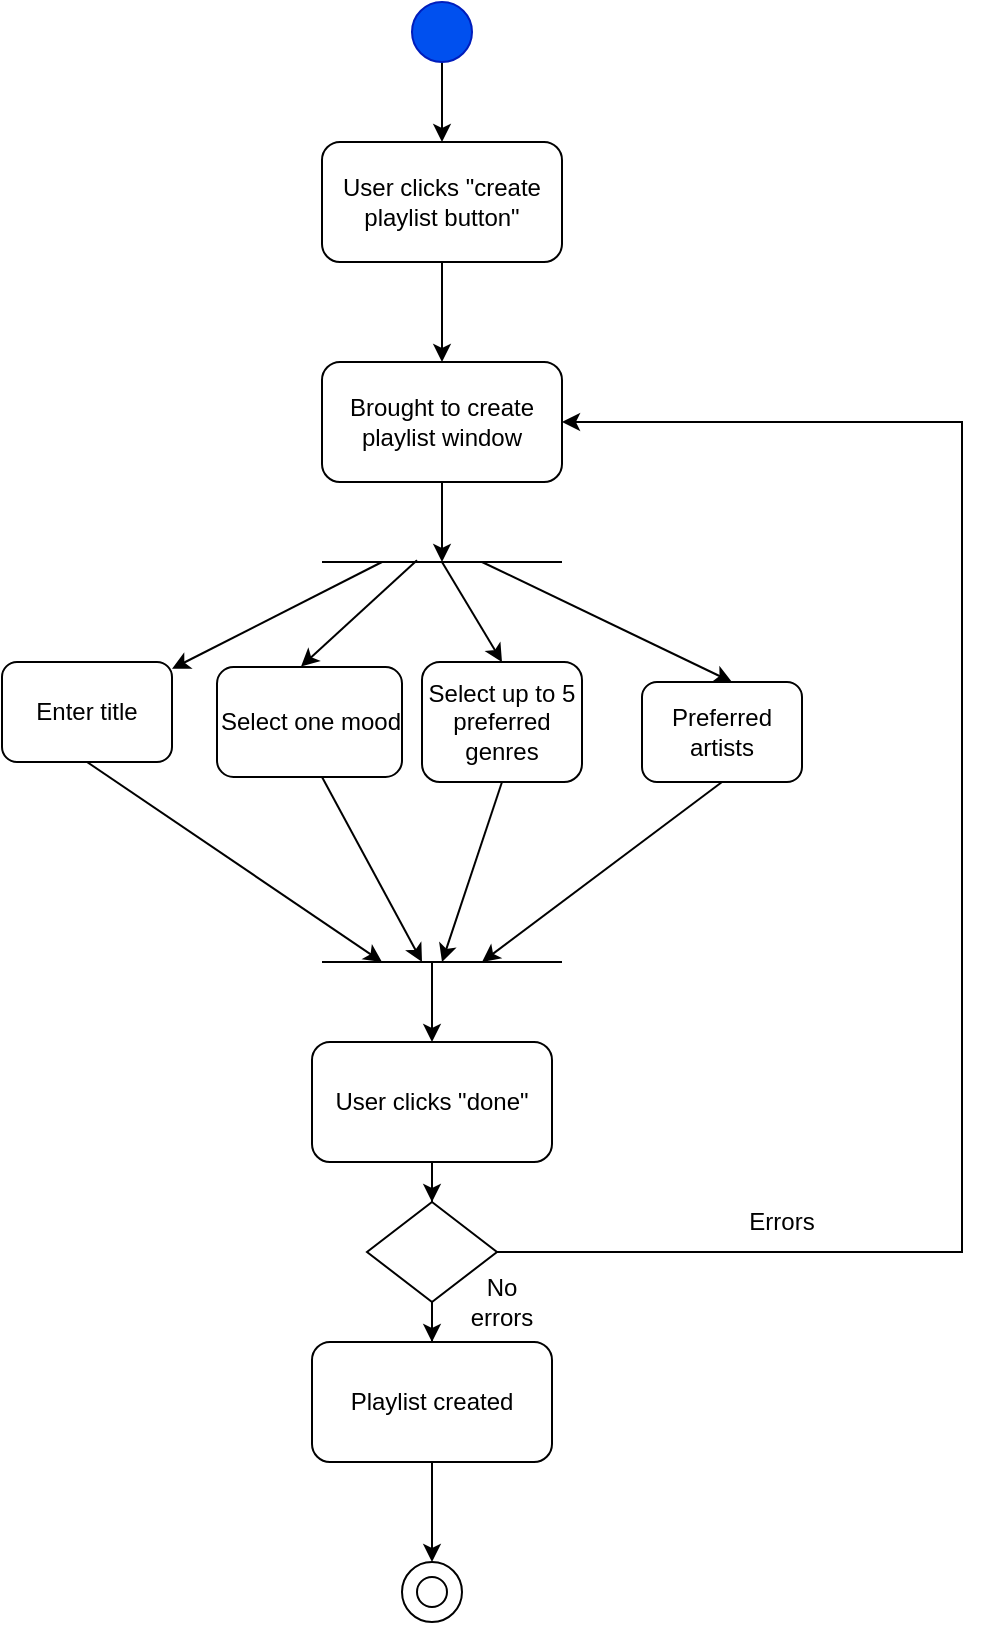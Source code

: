 <mxfile version="13.5.4" type="github">
  <diagram id="1zE0CY0DRsBAxS0jNYkQ" name="Page-1">
    <mxGraphModel dx="1483" dy="829" grid="1" gridSize="10" guides="1" tooltips="1" connect="1" arrows="1" fold="1" page="1" pageScale="1" pageWidth="850" pageHeight="1100" math="0" shadow="0">
      <root>
        <mxCell id="0" />
        <mxCell id="1" parent="0" />
        <mxCell id="owZdXx2rTR2LN0gb4Scp-3" value="" style="edgeStyle=orthogonalEdgeStyle;rounded=0;orthogonalLoop=1;jettySize=auto;html=1;" parent="1" source="owZdXx2rTR2LN0gb4Scp-1" target="owZdXx2rTR2LN0gb4Scp-2" edge="1">
          <mxGeometry relative="1" as="geometry" />
        </mxCell>
        <mxCell id="owZdXx2rTR2LN0gb4Scp-1" value="" style="ellipse;whiteSpace=wrap;html=1;aspect=fixed;fillColor=#0050ef;strokeColor=#001DBC;fontColor=#ffffff;" parent="1" vertex="1">
          <mxGeometry x="325" y="80" width="30" height="30" as="geometry" />
        </mxCell>
        <mxCell id="owZdXx2rTR2LN0gb4Scp-9" value="" style="edgeStyle=orthogonalEdgeStyle;rounded=0;orthogonalLoop=1;jettySize=auto;html=1;" parent="1" source="owZdXx2rTR2LN0gb4Scp-2" target="owZdXx2rTR2LN0gb4Scp-8" edge="1">
          <mxGeometry relative="1" as="geometry" />
        </mxCell>
        <mxCell id="owZdXx2rTR2LN0gb4Scp-2" value="User clicks &quot;create playlist button&quot;" style="rounded=1;whiteSpace=wrap;html=1;" parent="1" vertex="1">
          <mxGeometry x="280" y="150" width="120" height="60" as="geometry" />
        </mxCell>
        <mxCell id="owZdXx2rTR2LN0gb4Scp-8" value="Brought to create playlist window" style="rounded=1;whiteSpace=wrap;html=1;" parent="1" vertex="1">
          <mxGeometry x="280" y="260" width="120" height="60" as="geometry" />
        </mxCell>
        <mxCell id="owZdXx2rTR2LN0gb4Scp-12" value="Enter title" style="rounded=1;whiteSpace=wrap;html=1;" parent="1" vertex="1">
          <mxGeometry x="120" y="410" width="85" height="50" as="geometry" />
        </mxCell>
        <mxCell id="owZdXx2rTR2LN0gb4Scp-13" value="Select up to 5 preferred genres" style="rounded=1;whiteSpace=wrap;html=1;" parent="1" vertex="1">
          <mxGeometry x="330" y="410" width="80" height="60" as="geometry" />
        </mxCell>
        <mxCell id="owZdXx2rTR2LN0gb4Scp-14" value="Preferred artists" style="rounded=1;whiteSpace=wrap;html=1;" parent="1" vertex="1">
          <mxGeometry x="440" y="420" width="80" height="50" as="geometry" />
        </mxCell>
        <mxCell id="owZdXx2rTR2LN0gb4Scp-20" value="" style="endArrow=none;html=1;" parent="1" edge="1">
          <mxGeometry width="50" height="50" relative="1" as="geometry">
            <mxPoint x="280" y="360" as="sourcePoint" />
            <mxPoint x="400" y="360" as="targetPoint" />
          </mxGeometry>
        </mxCell>
        <mxCell id="owZdXx2rTR2LN0gb4Scp-24" value="" style="endArrow=classic;html=1;" parent="1" target="owZdXx2rTR2LN0gb4Scp-12" edge="1">
          <mxGeometry width="50" height="50" relative="1" as="geometry">
            <mxPoint x="310" y="360" as="sourcePoint" />
            <mxPoint x="400" y="560" as="targetPoint" />
          </mxGeometry>
        </mxCell>
        <mxCell id="owZdXx2rTR2LN0gb4Scp-25" value="" style="endArrow=classic;html=1;entryX=0.5;entryY=0;entryDx=0;entryDy=0;" parent="1" target="owZdXx2rTR2LN0gb4Scp-13" edge="1">
          <mxGeometry width="50" height="50" relative="1" as="geometry">
            <mxPoint x="340" y="360" as="sourcePoint" />
            <mxPoint x="380" y="530" as="targetPoint" />
          </mxGeometry>
        </mxCell>
        <mxCell id="owZdXx2rTR2LN0gb4Scp-27" value="" style="endArrow=classic;html=1;entryX=0.5;entryY=0;entryDx=0;entryDy=0;" parent="1" edge="1">
          <mxGeometry width="50" height="50" relative="1" as="geometry">
            <mxPoint x="360" y="360" as="sourcePoint" />
            <mxPoint x="485" y="420" as="targetPoint" />
          </mxGeometry>
        </mxCell>
        <mxCell id="owZdXx2rTR2LN0gb4Scp-31" value="" style="endArrow=classic;html=1;exitX=0.5;exitY=1;exitDx=0;exitDy=0;" parent="1" source="owZdXx2rTR2LN0gb4Scp-8" edge="1">
          <mxGeometry width="50" height="50" relative="1" as="geometry">
            <mxPoint x="460" y="300" as="sourcePoint" />
            <mxPoint x="340" y="360" as="targetPoint" />
          </mxGeometry>
        </mxCell>
        <mxCell id="owZdXx2rTR2LN0gb4Scp-32" value="" style="endArrow=none;html=1;" parent="1" edge="1">
          <mxGeometry width="50" height="50" relative="1" as="geometry">
            <mxPoint x="280" y="560" as="sourcePoint" />
            <mxPoint x="400" y="560" as="targetPoint" />
          </mxGeometry>
        </mxCell>
        <mxCell id="owZdXx2rTR2LN0gb4Scp-35" value="" style="endArrow=classic;html=1;exitX=0.5;exitY=1;exitDx=0;exitDy=0;" parent="1" source="owZdXx2rTR2LN0gb4Scp-12" edge="1">
          <mxGeometry width="50" height="50" relative="1" as="geometry">
            <mxPoint x="330" y="550" as="sourcePoint" />
            <mxPoint x="310" y="560" as="targetPoint" />
          </mxGeometry>
        </mxCell>
        <mxCell id="owZdXx2rTR2LN0gb4Scp-36" value="" style="endArrow=classic;html=1;exitX=0.5;exitY=1;exitDx=0;exitDy=0;" parent="1" source="owZdXx2rTR2LN0gb4Scp-13" edge="1">
          <mxGeometry width="50" height="50" relative="1" as="geometry">
            <mxPoint x="400" y="550" as="sourcePoint" />
            <mxPoint x="340" y="560" as="targetPoint" />
          </mxGeometry>
        </mxCell>
        <mxCell id="owZdXx2rTR2LN0gb4Scp-37" value="" style="endArrow=classic;html=1;exitX=0.5;exitY=1;exitDx=0;exitDy=0;" parent="1" source="owZdXx2rTR2LN0gb4Scp-14" edge="1">
          <mxGeometry width="50" height="50" relative="1" as="geometry">
            <mxPoint x="460" y="550" as="sourcePoint" />
            <mxPoint x="360" y="560" as="targetPoint" />
          </mxGeometry>
        </mxCell>
        <mxCell id="gYqPKJNiX3rPBvJ6yrOD-2" value="" style="edgeStyle=orthogonalEdgeStyle;rounded=0;orthogonalLoop=1;jettySize=auto;html=1;" edge="1" parent="1" source="owZdXx2rTR2LN0gb4Scp-39" target="gYqPKJNiX3rPBvJ6yrOD-1">
          <mxGeometry relative="1" as="geometry" />
        </mxCell>
        <mxCell id="owZdXx2rTR2LN0gb4Scp-39" value="&lt;div&gt;User clicks &quot;done&quot;&lt;/div&gt;" style="rounded=1;whiteSpace=wrap;html=1;" parent="1" vertex="1">
          <mxGeometry x="275" y="600" width="120" height="60" as="geometry" />
        </mxCell>
        <mxCell id="owZdXx2rTR2LN0gb4Scp-40" value="Playlist created" style="rounded=1;whiteSpace=wrap;html=1;" parent="1" vertex="1">
          <mxGeometry x="275" y="750" width="120" height="60" as="geometry" />
        </mxCell>
        <mxCell id="owZdXx2rTR2LN0gb4Scp-42" value="" style="ellipse;whiteSpace=wrap;html=1;aspect=fixed;" parent="1" vertex="1">
          <mxGeometry x="320" y="860" width="30" height="30" as="geometry" />
        </mxCell>
        <mxCell id="owZdXx2rTR2LN0gb4Scp-43" value="" style="ellipse;whiteSpace=wrap;html=1;aspect=fixed;" parent="1" vertex="1">
          <mxGeometry x="327.5" y="867.5" width="15" height="15" as="geometry" />
        </mxCell>
        <mxCell id="owZdXx2rTR2LN0gb4Scp-50" value="" style="endArrow=classic;html=1;exitX=0.5;exitY=1;exitDx=0;exitDy=0;entryX=0.5;entryY=0;entryDx=0;entryDy=0;" parent="1" source="owZdXx2rTR2LN0gb4Scp-40" target="owZdXx2rTR2LN0gb4Scp-42" edge="1">
          <mxGeometry width="50" height="50" relative="1" as="geometry">
            <mxPoint x="440" y="860" as="sourcePoint" />
            <mxPoint x="490" y="810" as="targetPoint" />
          </mxGeometry>
        </mxCell>
        <mxCell id="owZdXx2rTR2LN0gb4Scp-53" value="" style="endArrow=classic;html=1;entryX=0.5;entryY=0;entryDx=0;entryDy=0;" parent="1" target="owZdXx2rTR2LN0gb4Scp-39" edge="1">
          <mxGeometry width="50" height="50" relative="1" as="geometry">
            <mxPoint x="335" y="560" as="sourcePoint" />
            <mxPoint x="360" y="570" as="targetPoint" />
          </mxGeometry>
        </mxCell>
        <mxCell id="gYqPKJNiX3rPBvJ6yrOD-4" value="" style="edgeStyle=orthogonalEdgeStyle;rounded=0;orthogonalLoop=1;jettySize=auto;html=1;" edge="1" parent="1" source="gYqPKJNiX3rPBvJ6yrOD-1" target="owZdXx2rTR2LN0gb4Scp-40">
          <mxGeometry relative="1" as="geometry" />
        </mxCell>
        <mxCell id="gYqPKJNiX3rPBvJ6yrOD-6" style="edgeStyle=orthogonalEdgeStyle;rounded=0;orthogonalLoop=1;jettySize=auto;html=1;entryX=1;entryY=0.5;entryDx=0;entryDy=0;" edge="1" parent="1" source="gYqPKJNiX3rPBvJ6yrOD-1" target="owZdXx2rTR2LN0gb4Scp-8">
          <mxGeometry relative="1" as="geometry">
            <mxPoint x="410" y="290" as="targetPoint" />
            <Array as="points">
              <mxPoint x="600" y="705" />
              <mxPoint x="600" y="290" />
            </Array>
          </mxGeometry>
        </mxCell>
        <mxCell id="gYqPKJNiX3rPBvJ6yrOD-1" value="" style="rhombus;whiteSpace=wrap;html=1;" vertex="1" parent="1">
          <mxGeometry x="302.5" y="680" width="65" height="50" as="geometry" />
        </mxCell>
        <mxCell id="gYqPKJNiX3rPBvJ6yrOD-5" value="No errors" style="text;html=1;strokeColor=none;fillColor=none;align=center;verticalAlign=middle;whiteSpace=wrap;rounded=0;" vertex="1" parent="1">
          <mxGeometry x="350" y="720" width="40" height="20" as="geometry" />
        </mxCell>
        <mxCell id="gYqPKJNiX3rPBvJ6yrOD-7" value="Errors" style="text;html=1;strokeColor=none;fillColor=none;align=center;verticalAlign=middle;whiteSpace=wrap;rounded=0;" vertex="1" parent="1">
          <mxGeometry x="490" y="680" width="40" height="20" as="geometry" />
        </mxCell>
        <mxCell id="gYqPKJNiX3rPBvJ6yrOD-10" value="Select one mood" style="rounded=1;whiteSpace=wrap;html=1;" vertex="1" parent="1">
          <mxGeometry x="227.5" y="412.5" width="92.5" height="55" as="geometry" />
        </mxCell>
        <mxCell id="gYqPKJNiX3rPBvJ6yrOD-11" style="edgeStyle=orthogonalEdgeStyle;rounded=0;orthogonalLoop=1;jettySize=auto;html=1;exitX=0.5;exitY=1;exitDx=0;exitDy=0;" edge="1" parent="1" source="owZdXx2rTR2LN0gb4Scp-12" target="owZdXx2rTR2LN0gb4Scp-12">
          <mxGeometry relative="1" as="geometry" />
        </mxCell>
        <mxCell id="gYqPKJNiX3rPBvJ6yrOD-12" value="" style="endArrow=classic;html=1;entryX=0.454;entryY=-0.004;entryDx=0;entryDy=0;entryPerimeter=0;" edge="1" parent="1" target="gYqPKJNiX3rPBvJ6yrOD-10">
          <mxGeometry width="50" height="50" relative="1" as="geometry">
            <mxPoint x="327.5" y="359.11" as="sourcePoint" />
            <mxPoint x="222.5" y="412.5" as="targetPoint" />
          </mxGeometry>
        </mxCell>
        <mxCell id="gYqPKJNiX3rPBvJ6yrOD-13" value="" style="endArrow=classic;html=1;exitX=0.5;exitY=1;exitDx=0;exitDy=0;" edge="1" parent="1">
          <mxGeometry width="50" height="50" relative="1" as="geometry">
            <mxPoint x="280" y="467.5" as="sourcePoint" />
            <mxPoint x="330" y="560" as="targetPoint" />
          </mxGeometry>
        </mxCell>
      </root>
    </mxGraphModel>
  </diagram>
</mxfile>

